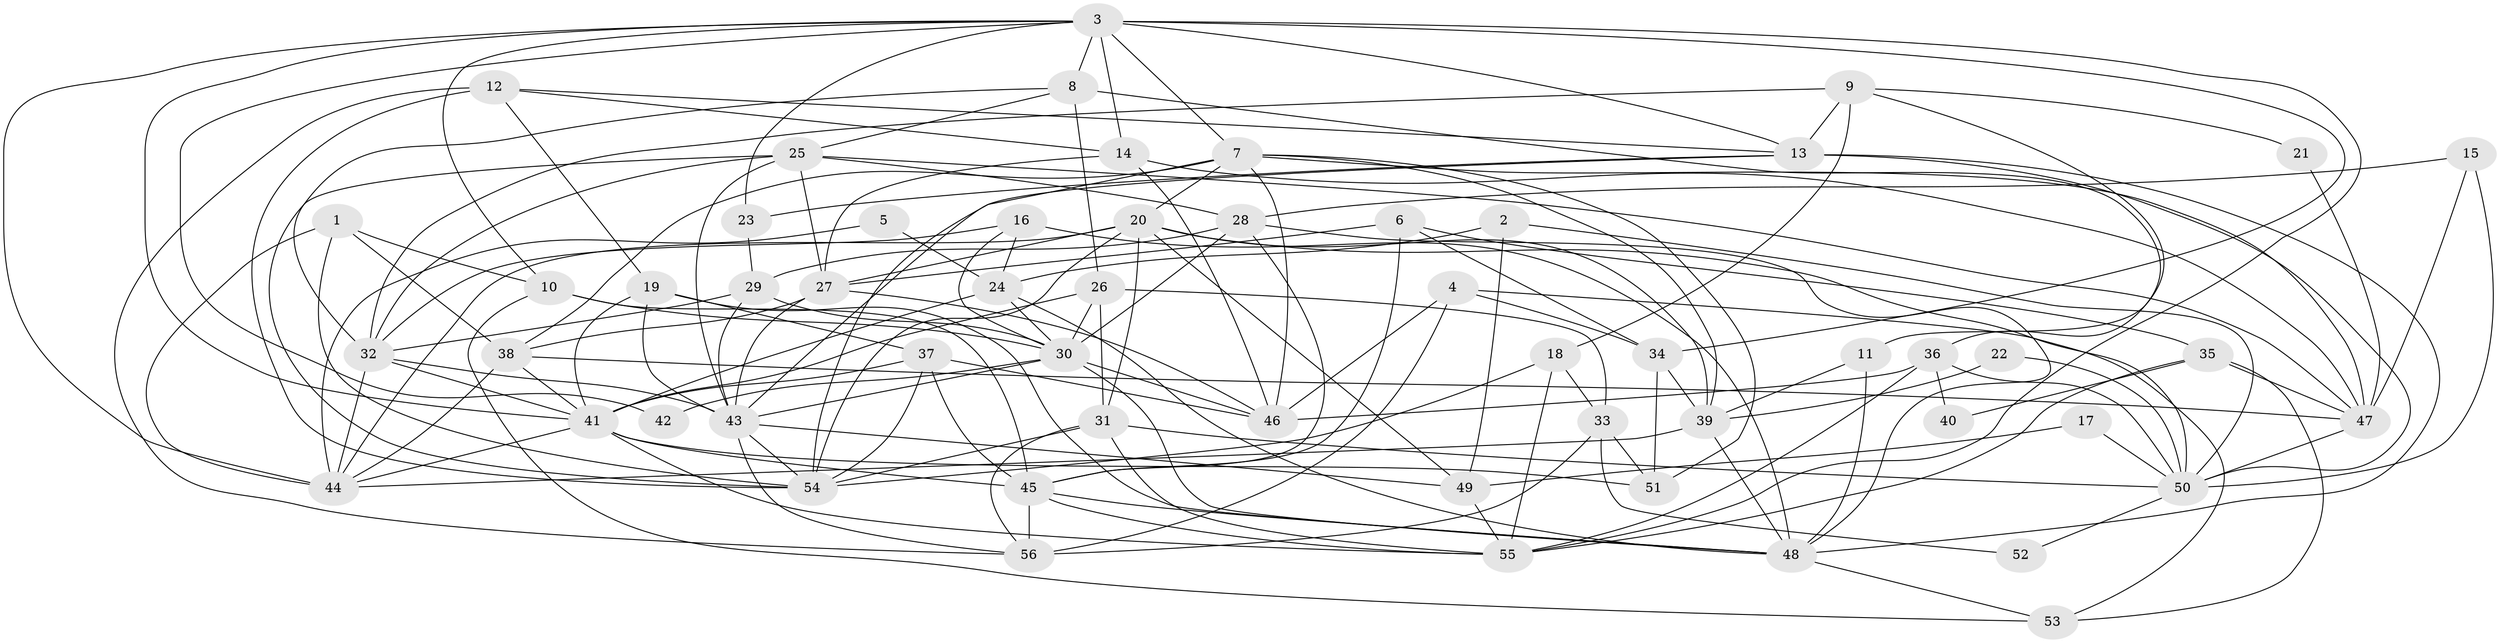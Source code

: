 // original degree distribution, {4: 0.35714285714285715, 7: 0.05357142857142857, 5: 0.17857142857142858, 3: 0.26785714285714285, 2: 0.08928571428571429, 6: 0.05357142857142857}
// Generated by graph-tools (version 1.1) at 2025/50/03/09/25 03:50:11]
// undirected, 56 vertices, 158 edges
graph export_dot {
graph [start="1"]
  node [color=gray90,style=filled];
  1;
  2;
  3;
  4;
  5;
  6;
  7;
  8;
  9;
  10;
  11;
  12;
  13;
  14;
  15;
  16;
  17;
  18;
  19;
  20;
  21;
  22;
  23;
  24;
  25;
  26;
  27;
  28;
  29;
  30;
  31;
  32;
  33;
  34;
  35;
  36;
  37;
  38;
  39;
  40;
  41;
  42;
  43;
  44;
  45;
  46;
  47;
  48;
  49;
  50;
  51;
  52;
  53;
  54;
  55;
  56;
  1 -- 10 [weight=1.0];
  1 -- 38 [weight=1.0];
  1 -- 44 [weight=1.0];
  1 -- 54 [weight=1.0];
  2 -- 24 [weight=1.0];
  2 -- 49 [weight=1.0];
  2 -- 50 [weight=1.0];
  3 -- 7 [weight=1.0];
  3 -- 8 [weight=1.0];
  3 -- 10 [weight=1.0];
  3 -- 13 [weight=1.0];
  3 -- 14 [weight=2.0];
  3 -- 23 [weight=1.0];
  3 -- 34 [weight=1.0];
  3 -- 41 [weight=1.0];
  3 -- 42 [weight=1.0];
  3 -- 44 [weight=1.0];
  3 -- 55 [weight=1.0];
  4 -- 34 [weight=1.0];
  4 -- 46 [weight=1.0];
  4 -- 53 [weight=1.0];
  4 -- 56 [weight=1.0];
  5 -- 24 [weight=1.0];
  5 -- 44 [weight=1.0];
  6 -- 27 [weight=1.0];
  6 -- 34 [weight=1.0];
  6 -- 35 [weight=1.0];
  6 -- 45 [weight=1.0];
  7 -- 20 [weight=1.0];
  7 -- 38 [weight=1.0];
  7 -- 39 [weight=1.0];
  7 -- 46 [weight=1.0];
  7 -- 47 [weight=1.0];
  7 -- 51 [weight=1.0];
  7 -- 54 [weight=1.0];
  8 -- 25 [weight=1.0];
  8 -- 26 [weight=1.0];
  8 -- 32 [weight=1.0];
  8 -- 36 [weight=1.0];
  9 -- 11 [weight=1.0];
  9 -- 13 [weight=1.0];
  9 -- 18 [weight=1.0];
  9 -- 21 [weight=1.0];
  9 -- 32 [weight=1.0];
  10 -- 30 [weight=1.0];
  10 -- 45 [weight=1.0];
  10 -- 53 [weight=1.0];
  11 -- 39 [weight=1.0];
  11 -- 48 [weight=1.0];
  12 -- 13 [weight=1.0];
  12 -- 14 [weight=1.0];
  12 -- 19 [weight=1.0];
  12 -- 54 [weight=1.0];
  12 -- 56 [weight=1.0];
  13 -- 23 [weight=1.0];
  13 -- 43 [weight=1.0];
  13 -- 48 [weight=1.0];
  13 -- 50 [weight=1.0];
  14 -- 27 [weight=1.0];
  14 -- 46 [weight=1.0];
  14 -- 47 [weight=1.0];
  15 -- 28 [weight=1.0];
  15 -- 47 [weight=1.0];
  15 -- 50 [weight=1.0];
  16 -- 24 [weight=1.0];
  16 -- 30 [weight=1.0];
  16 -- 32 [weight=1.0];
  16 -- 48 [weight=1.0];
  17 -- 49 [weight=1.0];
  17 -- 50 [weight=1.0];
  18 -- 33 [weight=1.0];
  18 -- 54 [weight=1.0];
  18 -- 55 [weight=1.0];
  19 -- 37 [weight=1.0];
  19 -- 41 [weight=1.0];
  19 -- 43 [weight=1.0];
  19 -- 48 [weight=1.0];
  20 -- 27 [weight=1.0];
  20 -- 31 [weight=1.0];
  20 -- 39 [weight=1.0];
  20 -- 44 [weight=1.0];
  20 -- 49 [weight=1.0];
  20 -- 50 [weight=1.0];
  20 -- 54 [weight=1.0];
  21 -- 47 [weight=1.0];
  22 -- 39 [weight=1.0];
  22 -- 50 [weight=1.0];
  23 -- 29 [weight=1.0];
  24 -- 30 [weight=1.0];
  24 -- 41 [weight=1.0];
  24 -- 48 [weight=1.0];
  25 -- 27 [weight=1.0];
  25 -- 28 [weight=1.0];
  25 -- 32 [weight=1.0];
  25 -- 43 [weight=1.0];
  25 -- 47 [weight=1.0];
  25 -- 54 [weight=1.0];
  26 -- 30 [weight=1.0];
  26 -- 31 [weight=1.0];
  26 -- 33 [weight=1.0];
  26 -- 41 [weight=1.0];
  27 -- 38 [weight=1.0];
  27 -- 43 [weight=1.0];
  27 -- 46 [weight=1.0];
  28 -- 29 [weight=1.0];
  28 -- 30 [weight=2.0];
  28 -- 45 [weight=1.0];
  28 -- 48 [weight=1.0];
  29 -- 30 [weight=1.0];
  29 -- 32 [weight=1.0];
  29 -- 43 [weight=1.0];
  30 -- 42 [weight=1.0];
  30 -- 43 [weight=1.0];
  30 -- 46 [weight=1.0];
  30 -- 48 [weight=1.0];
  31 -- 50 [weight=1.0];
  31 -- 54 [weight=1.0];
  31 -- 55 [weight=1.0];
  31 -- 56 [weight=1.0];
  32 -- 41 [weight=1.0];
  32 -- 43 [weight=1.0];
  32 -- 44 [weight=1.0];
  33 -- 51 [weight=1.0];
  33 -- 52 [weight=1.0];
  33 -- 56 [weight=1.0];
  34 -- 39 [weight=1.0];
  34 -- 51 [weight=1.0];
  35 -- 40 [weight=1.0];
  35 -- 47 [weight=1.0];
  35 -- 53 [weight=1.0];
  35 -- 55 [weight=1.0];
  36 -- 40 [weight=1.0];
  36 -- 46 [weight=1.0];
  36 -- 50 [weight=1.0];
  36 -- 55 [weight=1.0];
  37 -- 41 [weight=1.0];
  37 -- 45 [weight=1.0];
  37 -- 46 [weight=1.0];
  37 -- 54 [weight=1.0];
  38 -- 41 [weight=1.0];
  38 -- 44 [weight=1.0];
  38 -- 47 [weight=1.0];
  39 -- 44 [weight=1.0];
  39 -- 48 [weight=1.0];
  41 -- 44 [weight=1.0];
  41 -- 45 [weight=1.0];
  41 -- 51 [weight=1.0];
  41 -- 55 [weight=1.0];
  43 -- 49 [weight=1.0];
  43 -- 54 [weight=2.0];
  43 -- 56 [weight=1.0];
  45 -- 48 [weight=1.0];
  45 -- 55 [weight=1.0];
  45 -- 56 [weight=2.0];
  47 -- 50 [weight=1.0];
  48 -- 53 [weight=1.0];
  49 -- 55 [weight=1.0];
  50 -- 52 [weight=1.0];
}
